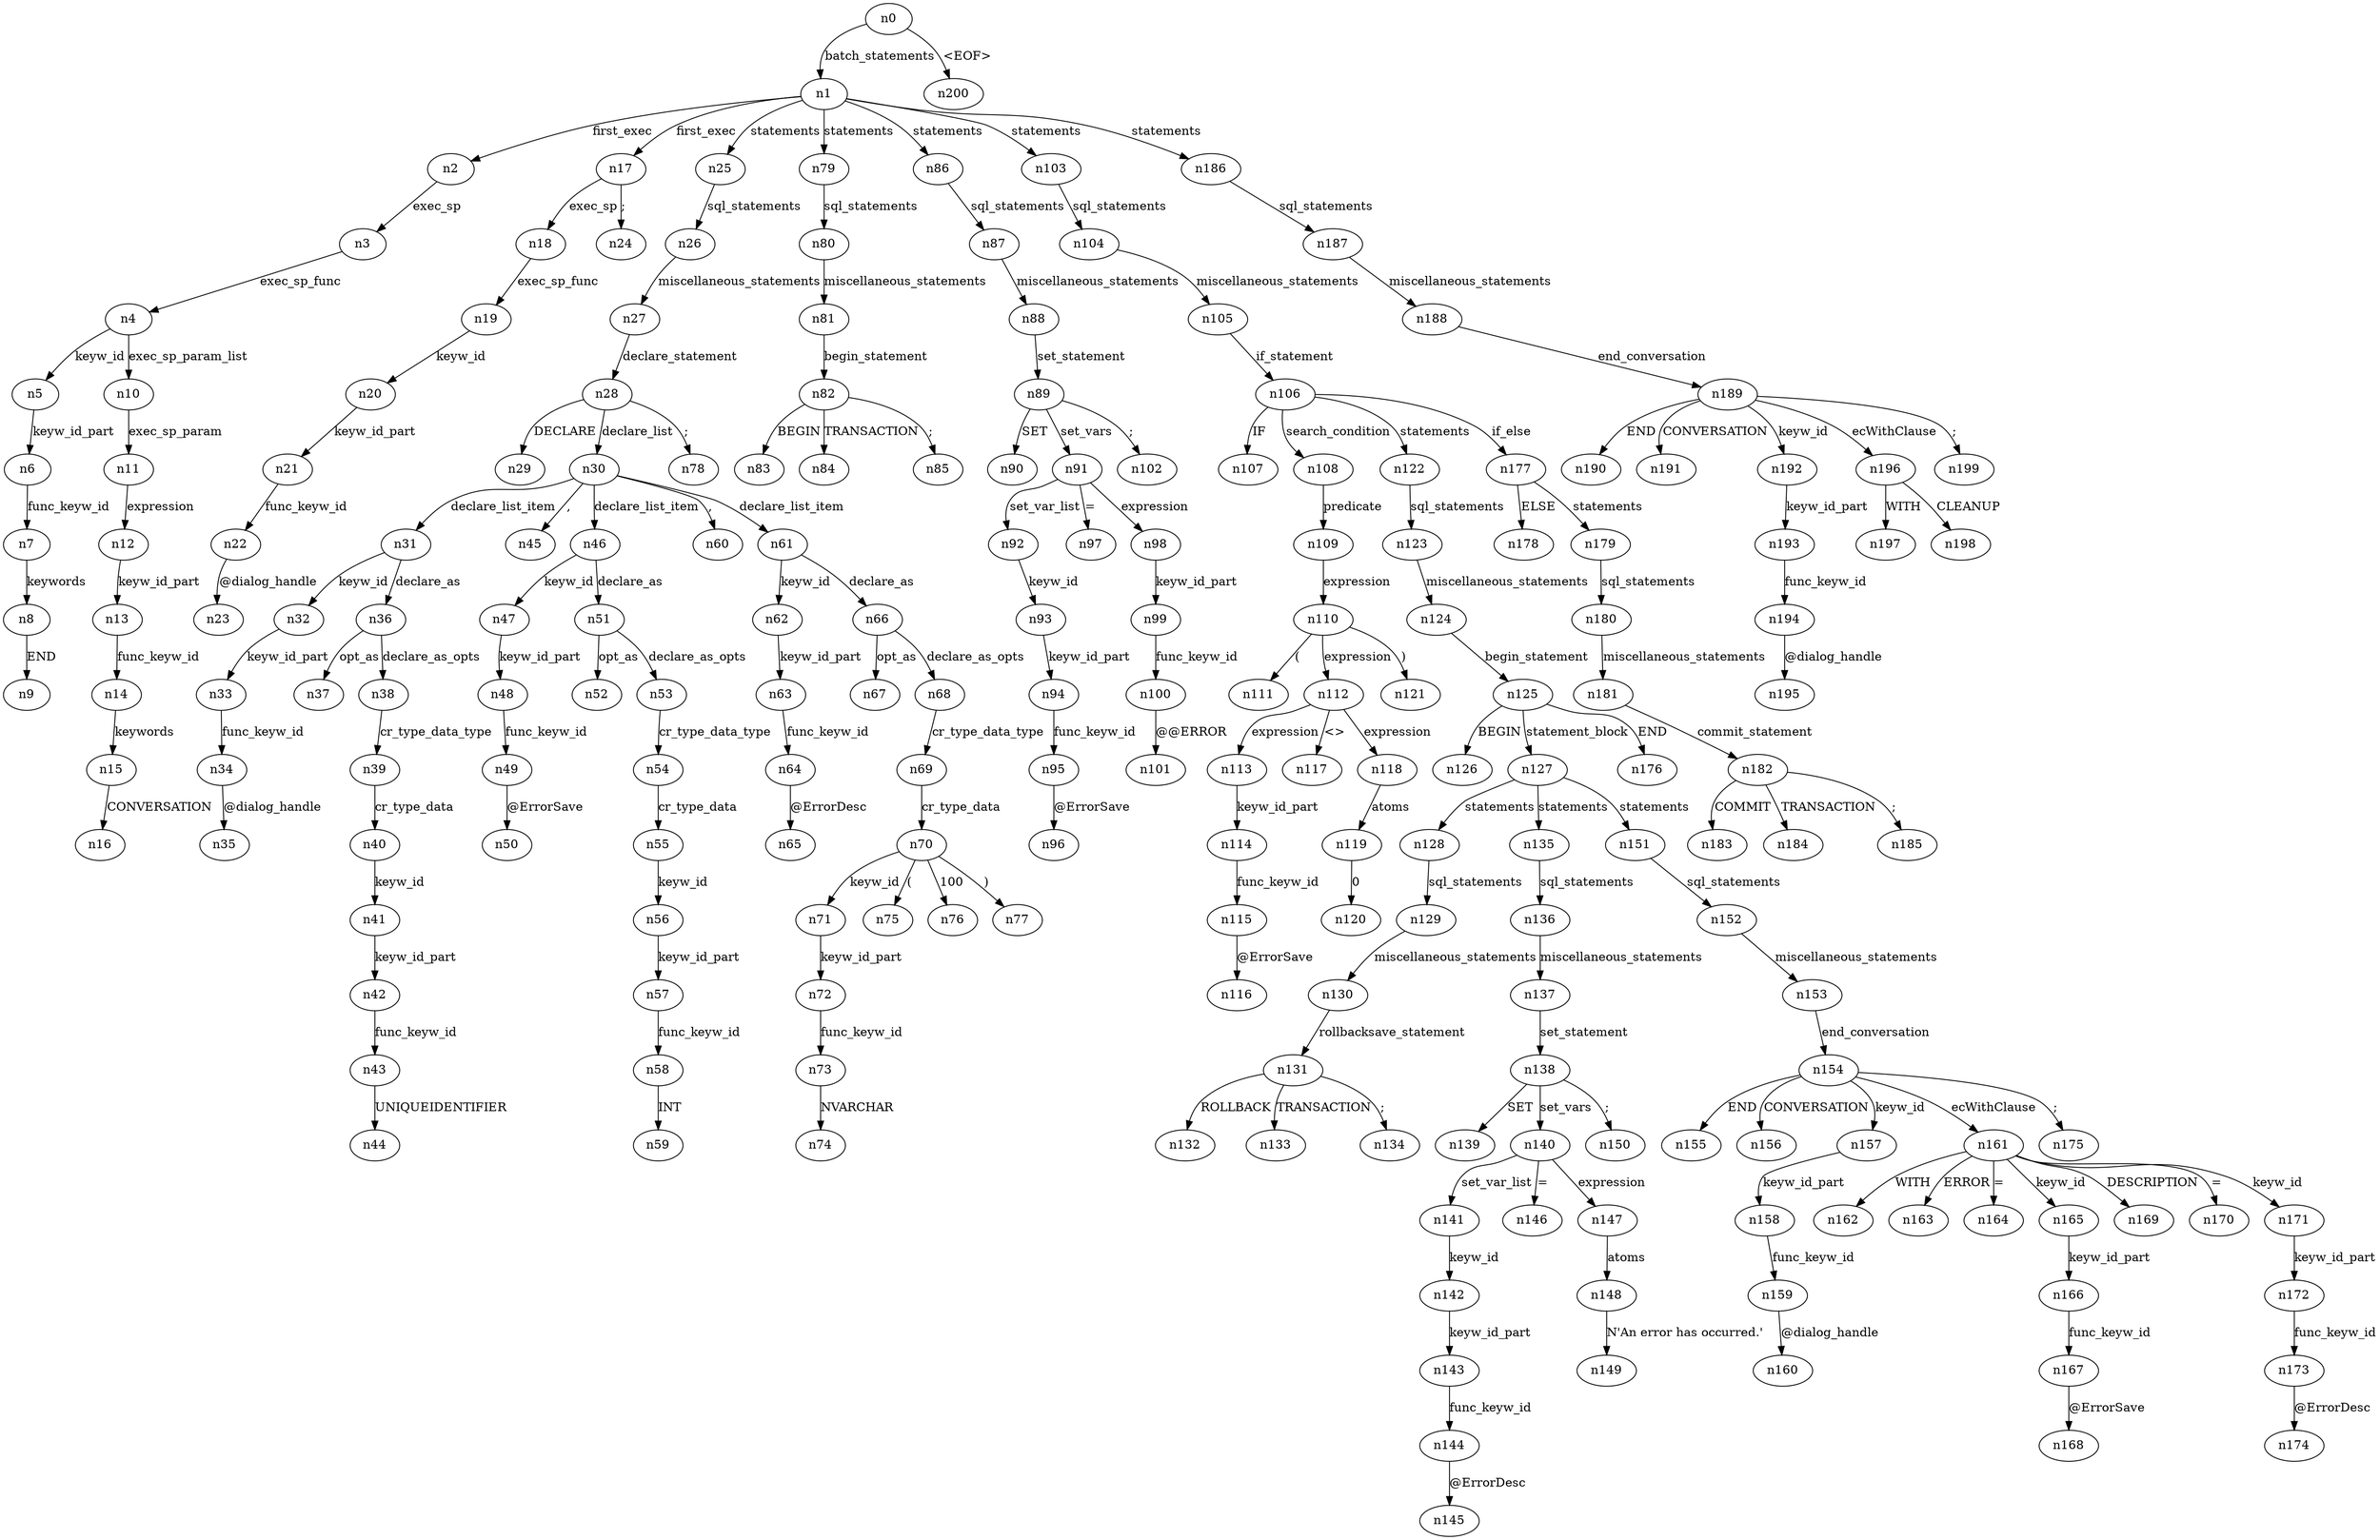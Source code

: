 digraph ParseTree {
  n0 -> n1 [label="batch_statements"];
  n1 -> n2 [label="first_exec"];
  n2 -> n3 [label="exec_sp"];
  n3 -> n4 [label="exec_sp_func"];
  n4 -> n5 [label="keyw_id"];
  n5 -> n6 [label="keyw_id_part"];
  n6 -> n7 [label="func_keyw_id"];
  n7 -> n8 [label="keywords"];
  n8 -> n9 [label="END"];
  n4 -> n10 [label="exec_sp_param_list"];
  n10 -> n11 [label="exec_sp_param"];
  n11 -> n12 [label="expression"];
  n12 -> n13 [label="keyw_id_part"];
  n13 -> n14 [label="func_keyw_id"];
  n14 -> n15 [label="keywords"];
  n15 -> n16 [label="CONVERSATION"];
  n1 -> n17 [label="first_exec"];
  n17 -> n18 [label="exec_sp"];
  n18 -> n19 [label="exec_sp_func"];
  n19 -> n20 [label="keyw_id"];
  n20 -> n21 [label="keyw_id_part"];
  n21 -> n22 [label="func_keyw_id"];
  n22 -> n23 [label="@dialog_handle"];
  n17 -> n24 [label=";"];
  n1 -> n25 [label="statements"];
  n25 -> n26 [label="sql_statements"];
  n26 -> n27 [label="miscellaneous_statements"];
  n27 -> n28 [label="declare_statement"];
  n28 -> n29 [label="DECLARE"];
  n28 -> n30 [label="declare_list"];
  n30 -> n31 [label="declare_list_item"];
  n31 -> n32 [label="keyw_id"];
  n32 -> n33 [label="keyw_id_part"];
  n33 -> n34 [label="func_keyw_id"];
  n34 -> n35 [label="@dialog_handle"];
  n31 -> n36 [label="declare_as"];
  n36 -> n37 [label="opt_as"];
  n36 -> n38 [label="declare_as_opts"];
  n38 -> n39 [label="cr_type_data_type"];
  n39 -> n40 [label="cr_type_data"];
  n40 -> n41 [label="keyw_id"];
  n41 -> n42 [label="keyw_id_part"];
  n42 -> n43 [label="func_keyw_id"];
  n43 -> n44 [label="UNIQUEIDENTIFIER"];
  n30 -> n45 [label=","];
  n30 -> n46 [label="declare_list_item"];
  n46 -> n47 [label="keyw_id"];
  n47 -> n48 [label="keyw_id_part"];
  n48 -> n49 [label="func_keyw_id"];
  n49 -> n50 [label="@ErrorSave"];
  n46 -> n51 [label="declare_as"];
  n51 -> n52 [label="opt_as"];
  n51 -> n53 [label="declare_as_opts"];
  n53 -> n54 [label="cr_type_data_type"];
  n54 -> n55 [label="cr_type_data"];
  n55 -> n56 [label="keyw_id"];
  n56 -> n57 [label="keyw_id_part"];
  n57 -> n58 [label="func_keyw_id"];
  n58 -> n59 [label="INT"];
  n30 -> n60 [label=","];
  n30 -> n61 [label="declare_list_item"];
  n61 -> n62 [label="keyw_id"];
  n62 -> n63 [label="keyw_id_part"];
  n63 -> n64 [label="func_keyw_id"];
  n64 -> n65 [label="@ErrorDesc"];
  n61 -> n66 [label="declare_as"];
  n66 -> n67 [label="opt_as"];
  n66 -> n68 [label="declare_as_opts"];
  n68 -> n69 [label="cr_type_data_type"];
  n69 -> n70 [label="cr_type_data"];
  n70 -> n71 [label="keyw_id"];
  n71 -> n72 [label="keyw_id_part"];
  n72 -> n73 [label="func_keyw_id"];
  n73 -> n74 [label="NVARCHAR"];
  n70 -> n75 [label="("];
  n70 -> n76 [label="100"];
  n70 -> n77 [label=")"];
  n28 -> n78 [label=";"];
  n1 -> n79 [label="statements"];
  n79 -> n80 [label="sql_statements"];
  n80 -> n81 [label="miscellaneous_statements"];
  n81 -> n82 [label="begin_statement"];
  n82 -> n83 [label="BEGIN"];
  n82 -> n84 [label="TRANSACTION"];
  n82 -> n85 [label=";"];
  n1 -> n86 [label="statements"];
  n86 -> n87 [label="sql_statements"];
  n87 -> n88 [label="miscellaneous_statements"];
  n88 -> n89 [label="set_statement"];
  n89 -> n90 [label="SET"];
  n89 -> n91 [label="set_vars"];
  n91 -> n92 [label="set_var_list"];
  n92 -> n93 [label="keyw_id"];
  n93 -> n94 [label="keyw_id_part"];
  n94 -> n95 [label="func_keyw_id"];
  n95 -> n96 [label="@ErrorSave"];
  n91 -> n97 [label="="];
  n91 -> n98 [label="expression"];
  n98 -> n99 [label="keyw_id_part"];
  n99 -> n100 [label="func_keyw_id"];
  n100 -> n101 [label="@@ERROR"];
  n89 -> n102 [label=";"];
  n1 -> n103 [label="statements"];
  n103 -> n104 [label="sql_statements"];
  n104 -> n105 [label="miscellaneous_statements"];
  n105 -> n106 [label="if_statement"];
  n106 -> n107 [label="IF"];
  n106 -> n108 [label="search_condition"];
  n108 -> n109 [label="predicate"];
  n109 -> n110 [label="expression"];
  n110 -> n111 [label="("];
  n110 -> n112 [label="expression"];
  n112 -> n113 [label="expression"];
  n113 -> n114 [label="keyw_id_part"];
  n114 -> n115 [label="func_keyw_id"];
  n115 -> n116 [label="@ErrorSave"];
  n112 -> n117 [label="<>"];
  n112 -> n118 [label="expression"];
  n118 -> n119 [label="atoms"];
  n119 -> n120 [label="0"];
  n110 -> n121 [label=")"];
  n106 -> n122 [label="statements"];
  n122 -> n123 [label="sql_statements"];
  n123 -> n124 [label="miscellaneous_statements"];
  n124 -> n125 [label="begin_statement"];
  n125 -> n126 [label="BEGIN"];
  n125 -> n127 [label="statement_block"];
  n127 -> n128 [label="statements"];
  n128 -> n129 [label="sql_statements"];
  n129 -> n130 [label="miscellaneous_statements"];
  n130 -> n131 [label="rollbacksave_statement"];
  n131 -> n132 [label="ROLLBACK"];
  n131 -> n133 [label="TRANSACTION"];
  n131 -> n134 [label=";"];
  n127 -> n135 [label="statements"];
  n135 -> n136 [label="sql_statements"];
  n136 -> n137 [label="miscellaneous_statements"];
  n137 -> n138 [label="set_statement"];
  n138 -> n139 [label="SET"];
  n138 -> n140 [label="set_vars"];
  n140 -> n141 [label="set_var_list"];
  n141 -> n142 [label="keyw_id"];
  n142 -> n143 [label="keyw_id_part"];
  n143 -> n144 [label="func_keyw_id"];
  n144 -> n145 [label="@ErrorDesc"];
  n140 -> n146 [label="="];
  n140 -> n147 [label="expression"];
  n147 -> n148 [label="atoms"];
  n148 -> n149 [label="N'An error has occurred.'"];
  n138 -> n150 [label=";"];
  n127 -> n151 [label="statements"];
  n151 -> n152 [label="sql_statements"];
  n152 -> n153 [label="miscellaneous_statements"];
  n153 -> n154 [label="end_conversation"];
  n154 -> n155 [label="END"];
  n154 -> n156 [label="CONVERSATION"];
  n154 -> n157 [label="keyw_id"];
  n157 -> n158 [label="keyw_id_part"];
  n158 -> n159 [label="func_keyw_id"];
  n159 -> n160 [label="@dialog_handle"];
  n154 -> n161 [label="ecWithClause"];
  n161 -> n162 [label="WITH"];
  n161 -> n163 [label="ERROR"];
  n161 -> n164 [label="="];
  n161 -> n165 [label="keyw_id"];
  n165 -> n166 [label="keyw_id_part"];
  n166 -> n167 [label="func_keyw_id"];
  n167 -> n168 [label="@ErrorSave"];
  n161 -> n169 [label="DESCRIPTION"];
  n161 -> n170 [label="="];
  n161 -> n171 [label="keyw_id"];
  n171 -> n172 [label="keyw_id_part"];
  n172 -> n173 [label="func_keyw_id"];
  n173 -> n174 [label="@ErrorDesc"];
  n154 -> n175 [label=";"];
  n125 -> n176 [label="END"];
  n106 -> n177 [label="if_else"];
  n177 -> n178 [label="ELSE"];
  n177 -> n179 [label="statements"];
  n179 -> n180 [label="sql_statements"];
  n180 -> n181 [label="miscellaneous_statements"];
  n181 -> n182 [label="commit_statement"];
  n182 -> n183 [label="COMMIT"];
  n182 -> n184 [label="TRANSACTION"];
  n182 -> n185 [label=";"];
  n1 -> n186 [label="statements"];
  n186 -> n187 [label="sql_statements"];
  n187 -> n188 [label="miscellaneous_statements"];
  n188 -> n189 [label="end_conversation"];
  n189 -> n190 [label="END"];
  n189 -> n191 [label="CONVERSATION"];
  n189 -> n192 [label="keyw_id"];
  n192 -> n193 [label="keyw_id_part"];
  n193 -> n194 [label="func_keyw_id"];
  n194 -> n195 [label="@dialog_handle"];
  n189 -> n196 [label="ecWithClause"];
  n196 -> n197 [label="WITH"];
  n196 -> n198 [label="CLEANUP"];
  n189 -> n199 [label=";"];
  n0 -> n200 [label="<EOF>"];
}